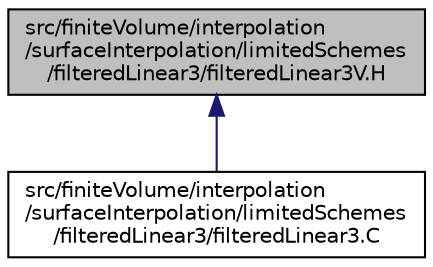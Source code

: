 digraph "src/finiteVolume/interpolation/surfaceInterpolation/limitedSchemes/filteredLinear3/filteredLinear3V.H"
{
  bgcolor="transparent";
  edge [fontname="Helvetica",fontsize="10",labelfontname="Helvetica",labelfontsize="10"];
  node [fontname="Helvetica",fontsize="10",shape=record];
  Node1 [label="src/finiteVolume/interpolation\l/surfaceInterpolation/limitedSchemes\l/filteredLinear3/filteredLinear3V.H",height=0.2,width=0.4,color="black", fillcolor="grey75", style="filled", fontcolor="black"];
  Node1 -> Node2 [dir="back",color="midnightblue",fontsize="10",style="solid",fontname="Helvetica"];
  Node2 [label="src/finiteVolume/interpolation\l/surfaceInterpolation/limitedSchemes\l/filteredLinear3/filteredLinear3.C",height=0.2,width=0.4,color="black",URL="$a06162.html"];
}
